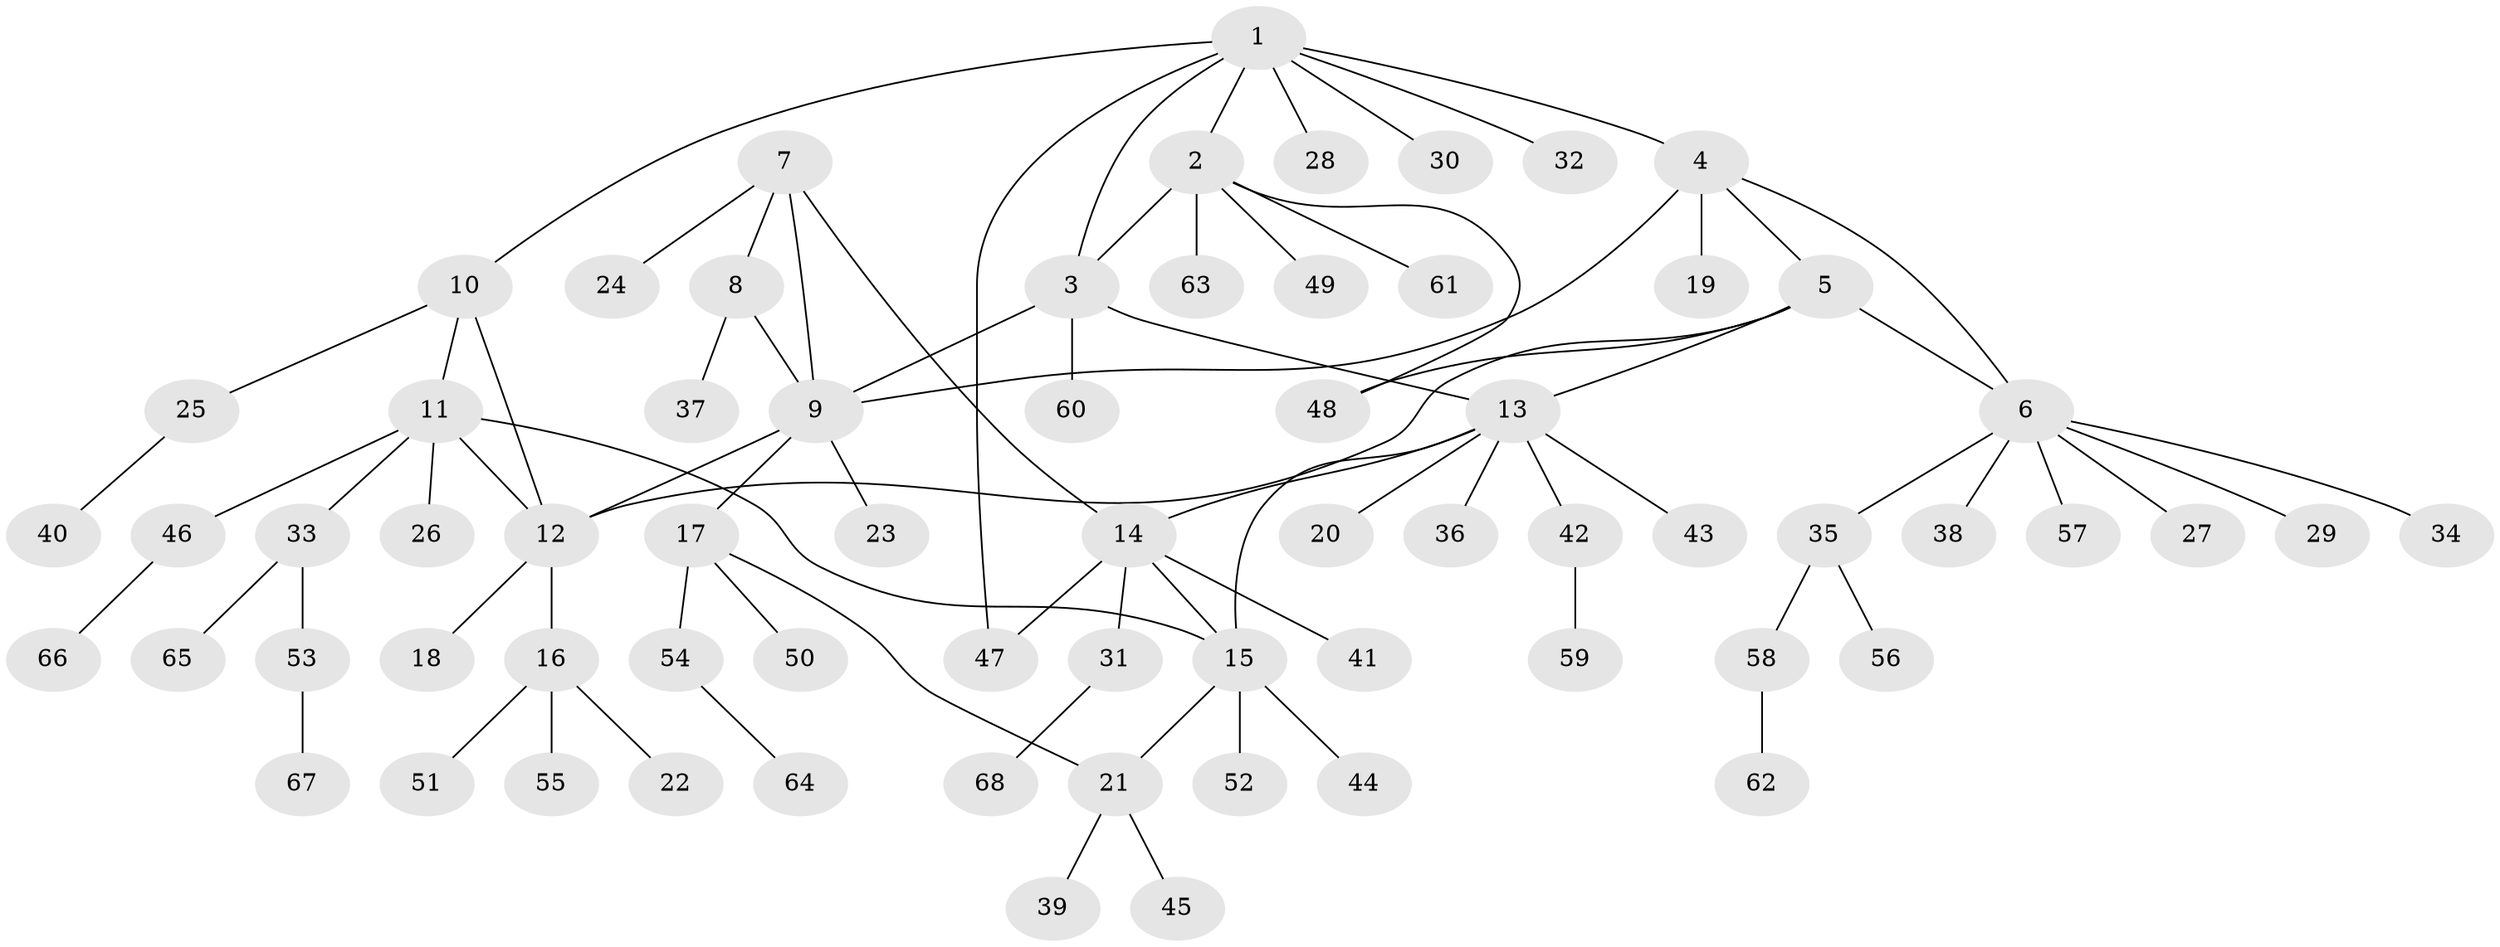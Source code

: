 // coarse degree distribution, {4: 0.09302325581395349, 5: 0.16279069767441862, 3: 0.06976744186046512, 1: 0.5348837209302325, 7: 0.06976744186046512, 2: 0.06976744186046512}
// Generated by graph-tools (version 1.1) at 2025/37/03/04/25 23:37:39]
// undirected, 68 vertices, 81 edges
graph export_dot {
  node [color=gray90,style=filled];
  1;
  2;
  3;
  4;
  5;
  6;
  7;
  8;
  9;
  10;
  11;
  12;
  13;
  14;
  15;
  16;
  17;
  18;
  19;
  20;
  21;
  22;
  23;
  24;
  25;
  26;
  27;
  28;
  29;
  30;
  31;
  32;
  33;
  34;
  35;
  36;
  37;
  38;
  39;
  40;
  41;
  42;
  43;
  44;
  45;
  46;
  47;
  48;
  49;
  50;
  51;
  52;
  53;
  54;
  55;
  56;
  57;
  58;
  59;
  60;
  61;
  62;
  63;
  64;
  65;
  66;
  67;
  68;
  1 -- 2;
  1 -- 3;
  1 -- 4;
  1 -- 10;
  1 -- 28;
  1 -- 30;
  1 -- 32;
  1 -- 47;
  2 -- 3;
  2 -- 48;
  2 -- 49;
  2 -- 61;
  2 -- 63;
  3 -- 9;
  3 -- 13;
  3 -- 60;
  4 -- 5;
  4 -- 6;
  4 -- 9;
  4 -- 19;
  5 -- 6;
  5 -- 12;
  5 -- 13;
  5 -- 48;
  6 -- 27;
  6 -- 29;
  6 -- 34;
  6 -- 35;
  6 -- 38;
  6 -- 57;
  7 -- 8;
  7 -- 9;
  7 -- 14;
  7 -- 24;
  8 -- 9;
  8 -- 37;
  9 -- 12;
  9 -- 17;
  9 -- 23;
  10 -- 11;
  10 -- 12;
  10 -- 25;
  11 -- 12;
  11 -- 15;
  11 -- 26;
  11 -- 33;
  11 -- 46;
  12 -- 16;
  12 -- 18;
  13 -- 14;
  13 -- 15;
  13 -- 20;
  13 -- 36;
  13 -- 42;
  13 -- 43;
  14 -- 15;
  14 -- 31;
  14 -- 41;
  14 -- 47;
  15 -- 21;
  15 -- 44;
  15 -- 52;
  16 -- 22;
  16 -- 51;
  16 -- 55;
  17 -- 21;
  17 -- 50;
  17 -- 54;
  21 -- 39;
  21 -- 45;
  25 -- 40;
  31 -- 68;
  33 -- 53;
  33 -- 65;
  35 -- 56;
  35 -- 58;
  42 -- 59;
  46 -- 66;
  53 -- 67;
  54 -- 64;
  58 -- 62;
}
